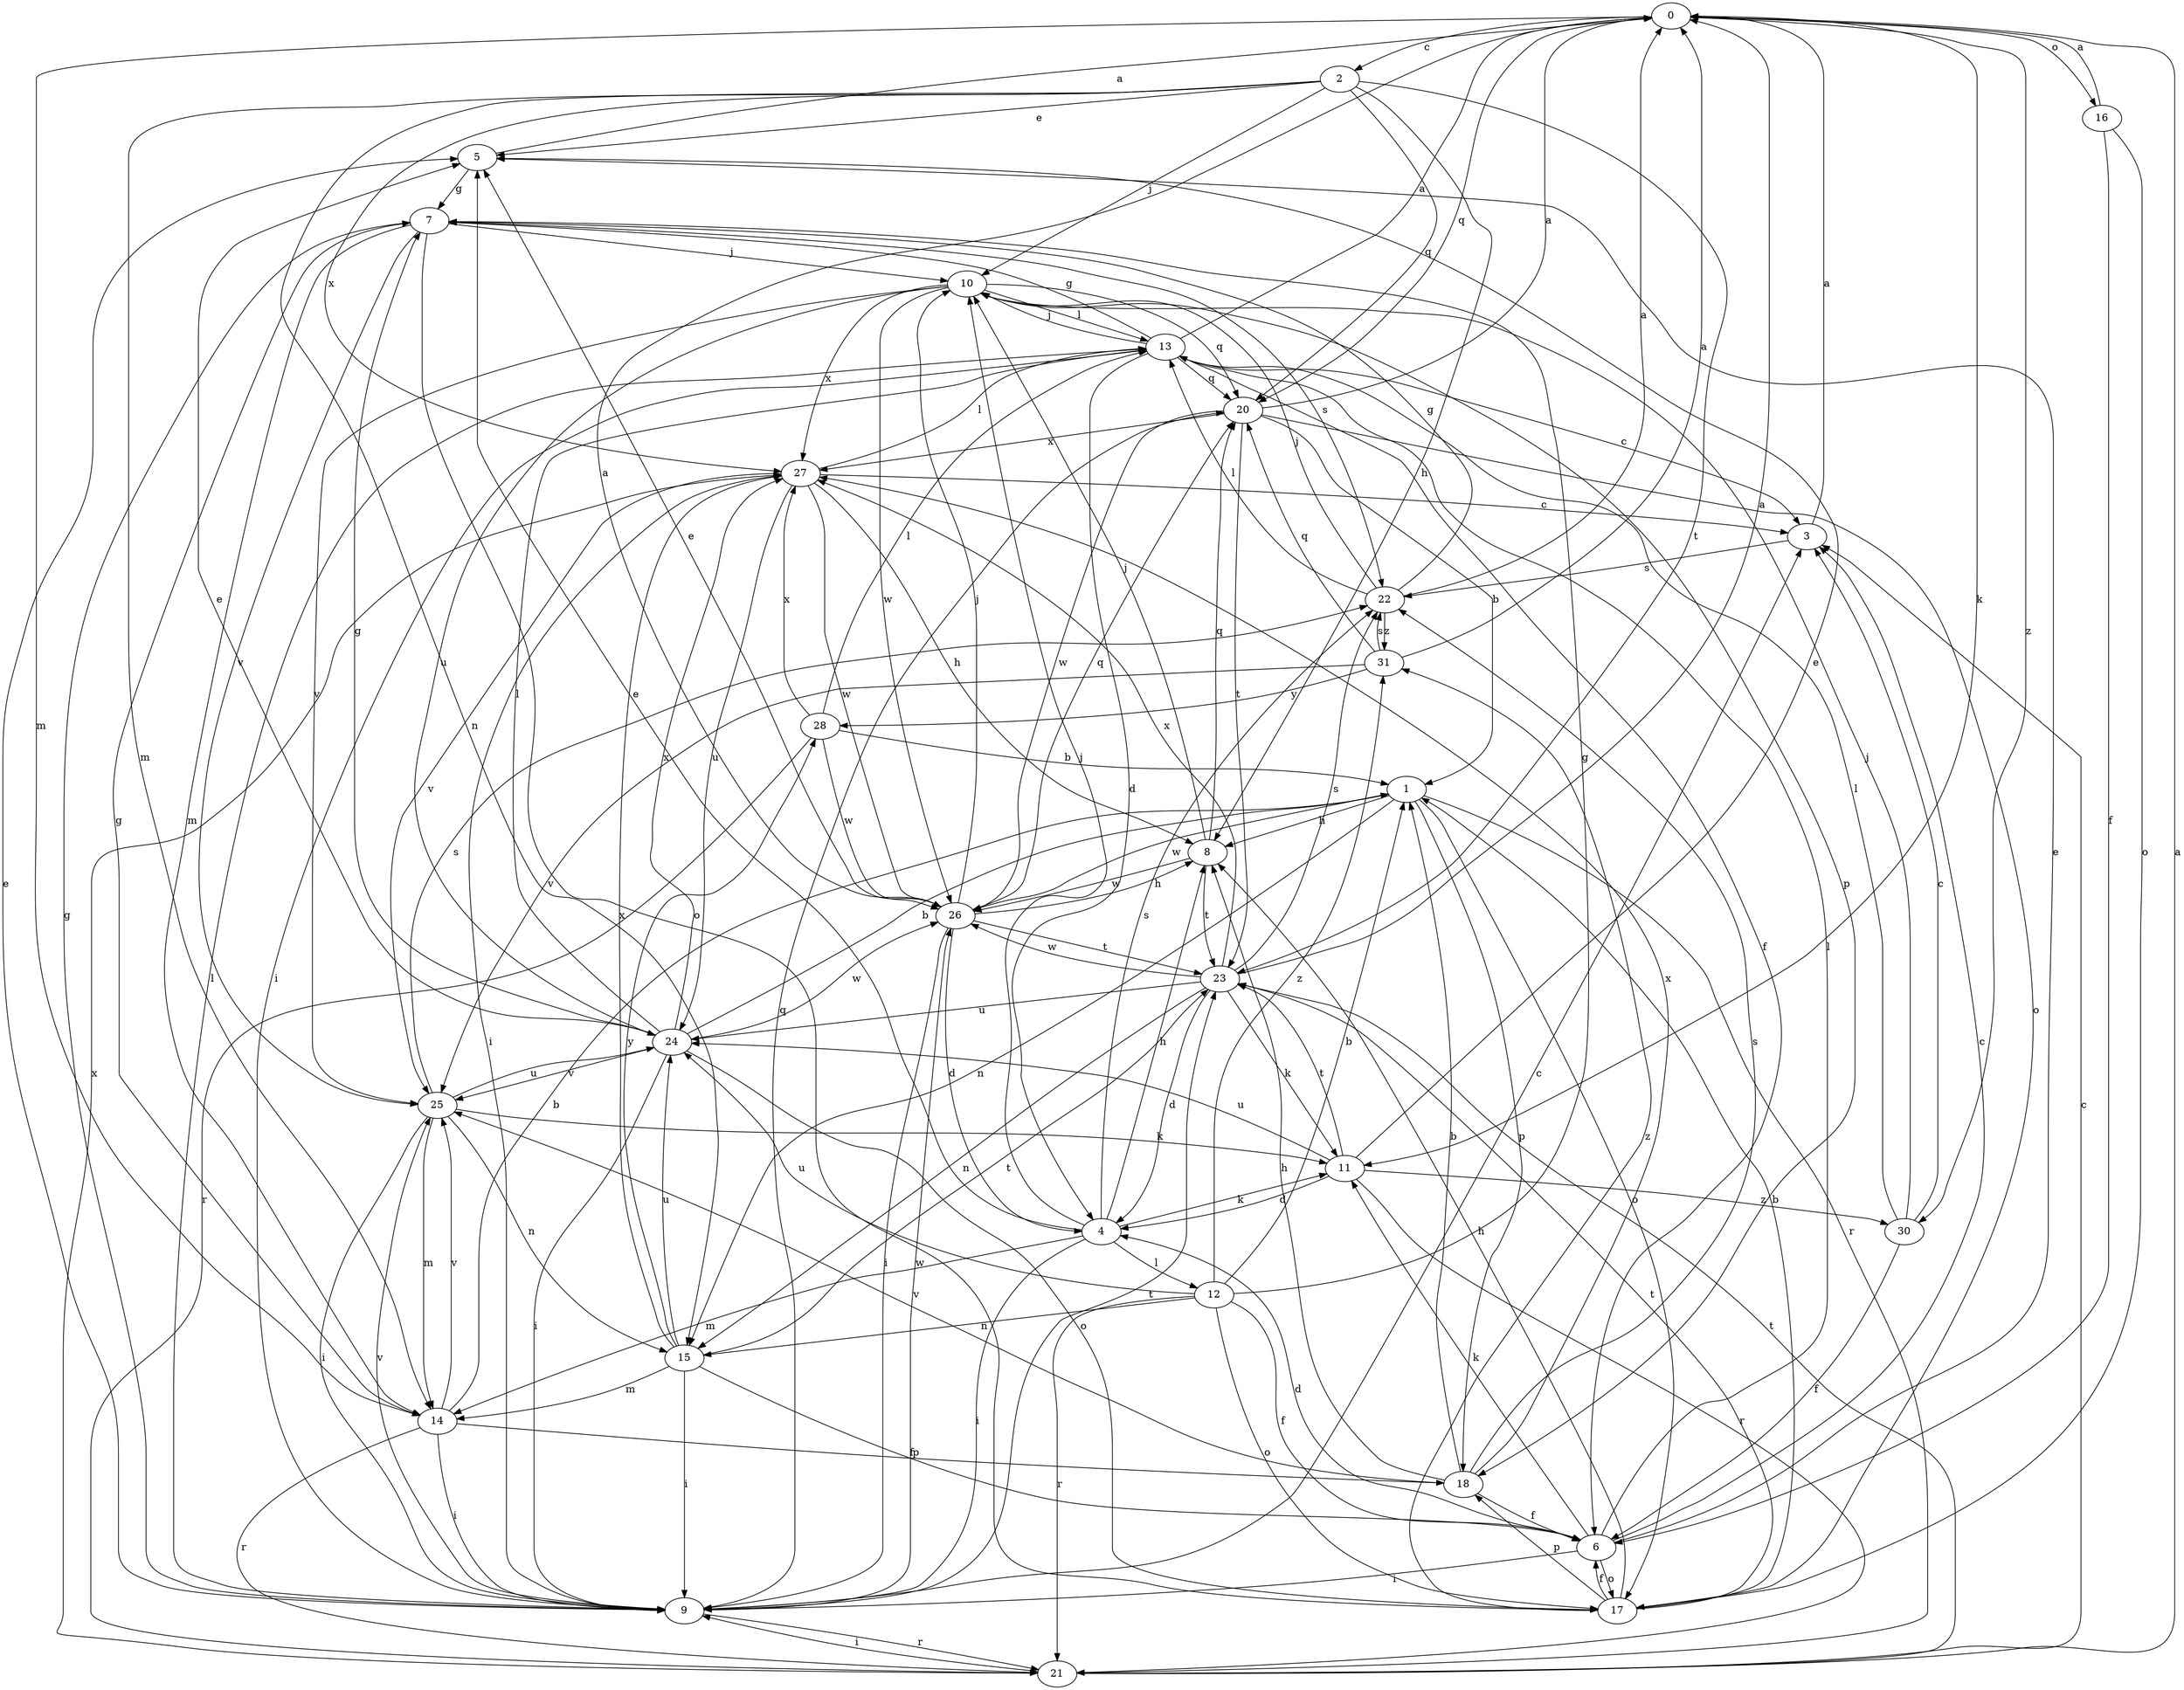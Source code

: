 strict digraph  {
0;
1;
2;
3;
4;
5;
6;
7;
8;
9;
10;
11;
12;
13;
14;
15;
16;
17;
18;
20;
21;
22;
23;
24;
25;
26;
27;
28;
30;
31;
0 -> 2  [label=c];
0 -> 11  [label=k];
0 -> 14  [label=m];
0 -> 16  [label=o];
0 -> 20  [label=q];
0 -> 30  [label=z];
1 -> 8  [label=h];
1 -> 15  [label=n];
1 -> 17  [label=o];
1 -> 18  [label=p];
1 -> 21  [label=r];
1 -> 26  [label=w];
2 -> 5  [label=e];
2 -> 8  [label=h];
2 -> 10  [label=j];
2 -> 14  [label=m];
2 -> 15  [label=n];
2 -> 20  [label=q];
2 -> 23  [label=t];
2 -> 27  [label=x];
3 -> 0  [label=a];
3 -> 22  [label=s];
4 -> 5  [label=e];
4 -> 8  [label=h];
4 -> 9  [label=i];
4 -> 10  [label=j];
4 -> 11  [label=k];
4 -> 12  [label=l];
4 -> 14  [label=m];
4 -> 22  [label=s];
5 -> 0  [label=a];
5 -> 7  [label=g];
6 -> 3  [label=c];
6 -> 4  [label=d];
6 -> 5  [label=e];
6 -> 9  [label=i];
6 -> 11  [label=k];
6 -> 13  [label=l];
6 -> 17  [label=o];
7 -> 10  [label=j];
7 -> 14  [label=m];
7 -> 17  [label=o];
7 -> 22  [label=s];
7 -> 25  [label=v];
8 -> 10  [label=j];
8 -> 20  [label=q];
8 -> 23  [label=t];
8 -> 26  [label=w];
9 -> 3  [label=c];
9 -> 5  [label=e];
9 -> 7  [label=g];
9 -> 13  [label=l];
9 -> 20  [label=q];
9 -> 21  [label=r];
9 -> 23  [label=t];
9 -> 25  [label=v];
9 -> 26  [label=w];
10 -> 13  [label=l];
10 -> 18  [label=p];
10 -> 20  [label=q];
10 -> 24  [label=u];
10 -> 25  [label=v];
10 -> 26  [label=w];
10 -> 27  [label=x];
11 -> 4  [label=d];
11 -> 5  [label=e];
11 -> 21  [label=r];
11 -> 23  [label=t];
11 -> 24  [label=u];
11 -> 30  [label=z];
12 -> 1  [label=b];
12 -> 6  [label=f];
12 -> 7  [label=g];
12 -> 15  [label=n];
12 -> 17  [label=o];
12 -> 21  [label=r];
12 -> 24  [label=u];
12 -> 31  [label=z];
13 -> 0  [label=a];
13 -> 3  [label=c];
13 -> 4  [label=d];
13 -> 6  [label=f];
13 -> 7  [label=g];
13 -> 9  [label=i];
13 -> 10  [label=j];
13 -> 20  [label=q];
14 -> 1  [label=b];
14 -> 7  [label=g];
14 -> 9  [label=i];
14 -> 18  [label=p];
14 -> 21  [label=r];
14 -> 25  [label=v];
15 -> 6  [label=f];
15 -> 9  [label=i];
15 -> 14  [label=m];
15 -> 23  [label=t];
15 -> 24  [label=u];
15 -> 27  [label=x];
15 -> 28  [label=y];
16 -> 0  [label=a];
16 -> 6  [label=f];
16 -> 17  [label=o];
17 -> 1  [label=b];
17 -> 6  [label=f];
17 -> 8  [label=h];
17 -> 18  [label=p];
17 -> 23  [label=t];
17 -> 31  [label=z];
18 -> 1  [label=b];
18 -> 6  [label=f];
18 -> 8  [label=h];
18 -> 22  [label=s];
18 -> 25  [label=v];
18 -> 27  [label=x];
20 -> 0  [label=a];
20 -> 1  [label=b];
20 -> 17  [label=o];
20 -> 23  [label=t];
20 -> 26  [label=w];
20 -> 27  [label=x];
21 -> 0  [label=a];
21 -> 3  [label=c];
21 -> 9  [label=i];
21 -> 23  [label=t];
21 -> 27  [label=x];
22 -> 0  [label=a];
22 -> 7  [label=g];
22 -> 10  [label=j];
22 -> 13  [label=l];
22 -> 31  [label=z];
23 -> 0  [label=a];
23 -> 4  [label=d];
23 -> 11  [label=k];
23 -> 15  [label=n];
23 -> 22  [label=s];
23 -> 24  [label=u];
23 -> 26  [label=w];
23 -> 27  [label=x];
24 -> 1  [label=b];
24 -> 5  [label=e];
24 -> 7  [label=g];
24 -> 9  [label=i];
24 -> 13  [label=l];
24 -> 17  [label=o];
24 -> 25  [label=v];
24 -> 26  [label=w];
24 -> 27  [label=x];
25 -> 9  [label=i];
25 -> 11  [label=k];
25 -> 14  [label=m];
25 -> 15  [label=n];
25 -> 22  [label=s];
25 -> 24  [label=u];
26 -> 0  [label=a];
26 -> 4  [label=d];
26 -> 5  [label=e];
26 -> 8  [label=h];
26 -> 9  [label=i];
26 -> 10  [label=j];
26 -> 20  [label=q];
26 -> 23  [label=t];
27 -> 3  [label=c];
27 -> 8  [label=h];
27 -> 9  [label=i];
27 -> 13  [label=l];
27 -> 24  [label=u];
27 -> 25  [label=v];
27 -> 26  [label=w];
28 -> 1  [label=b];
28 -> 13  [label=l];
28 -> 21  [label=r];
28 -> 26  [label=w];
28 -> 27  [label=x];
30 -> 3  [label=c];
30 -> 6  [label=f];
30 -> 10  [label=j];
30 -> 13  [label=l];
31 -> 0  [label=a];
31 -> 20  [label=q];
31 -> 22  [label=s];
31 -> 25  [label=v];
31 -> 28  [label=y];
}
